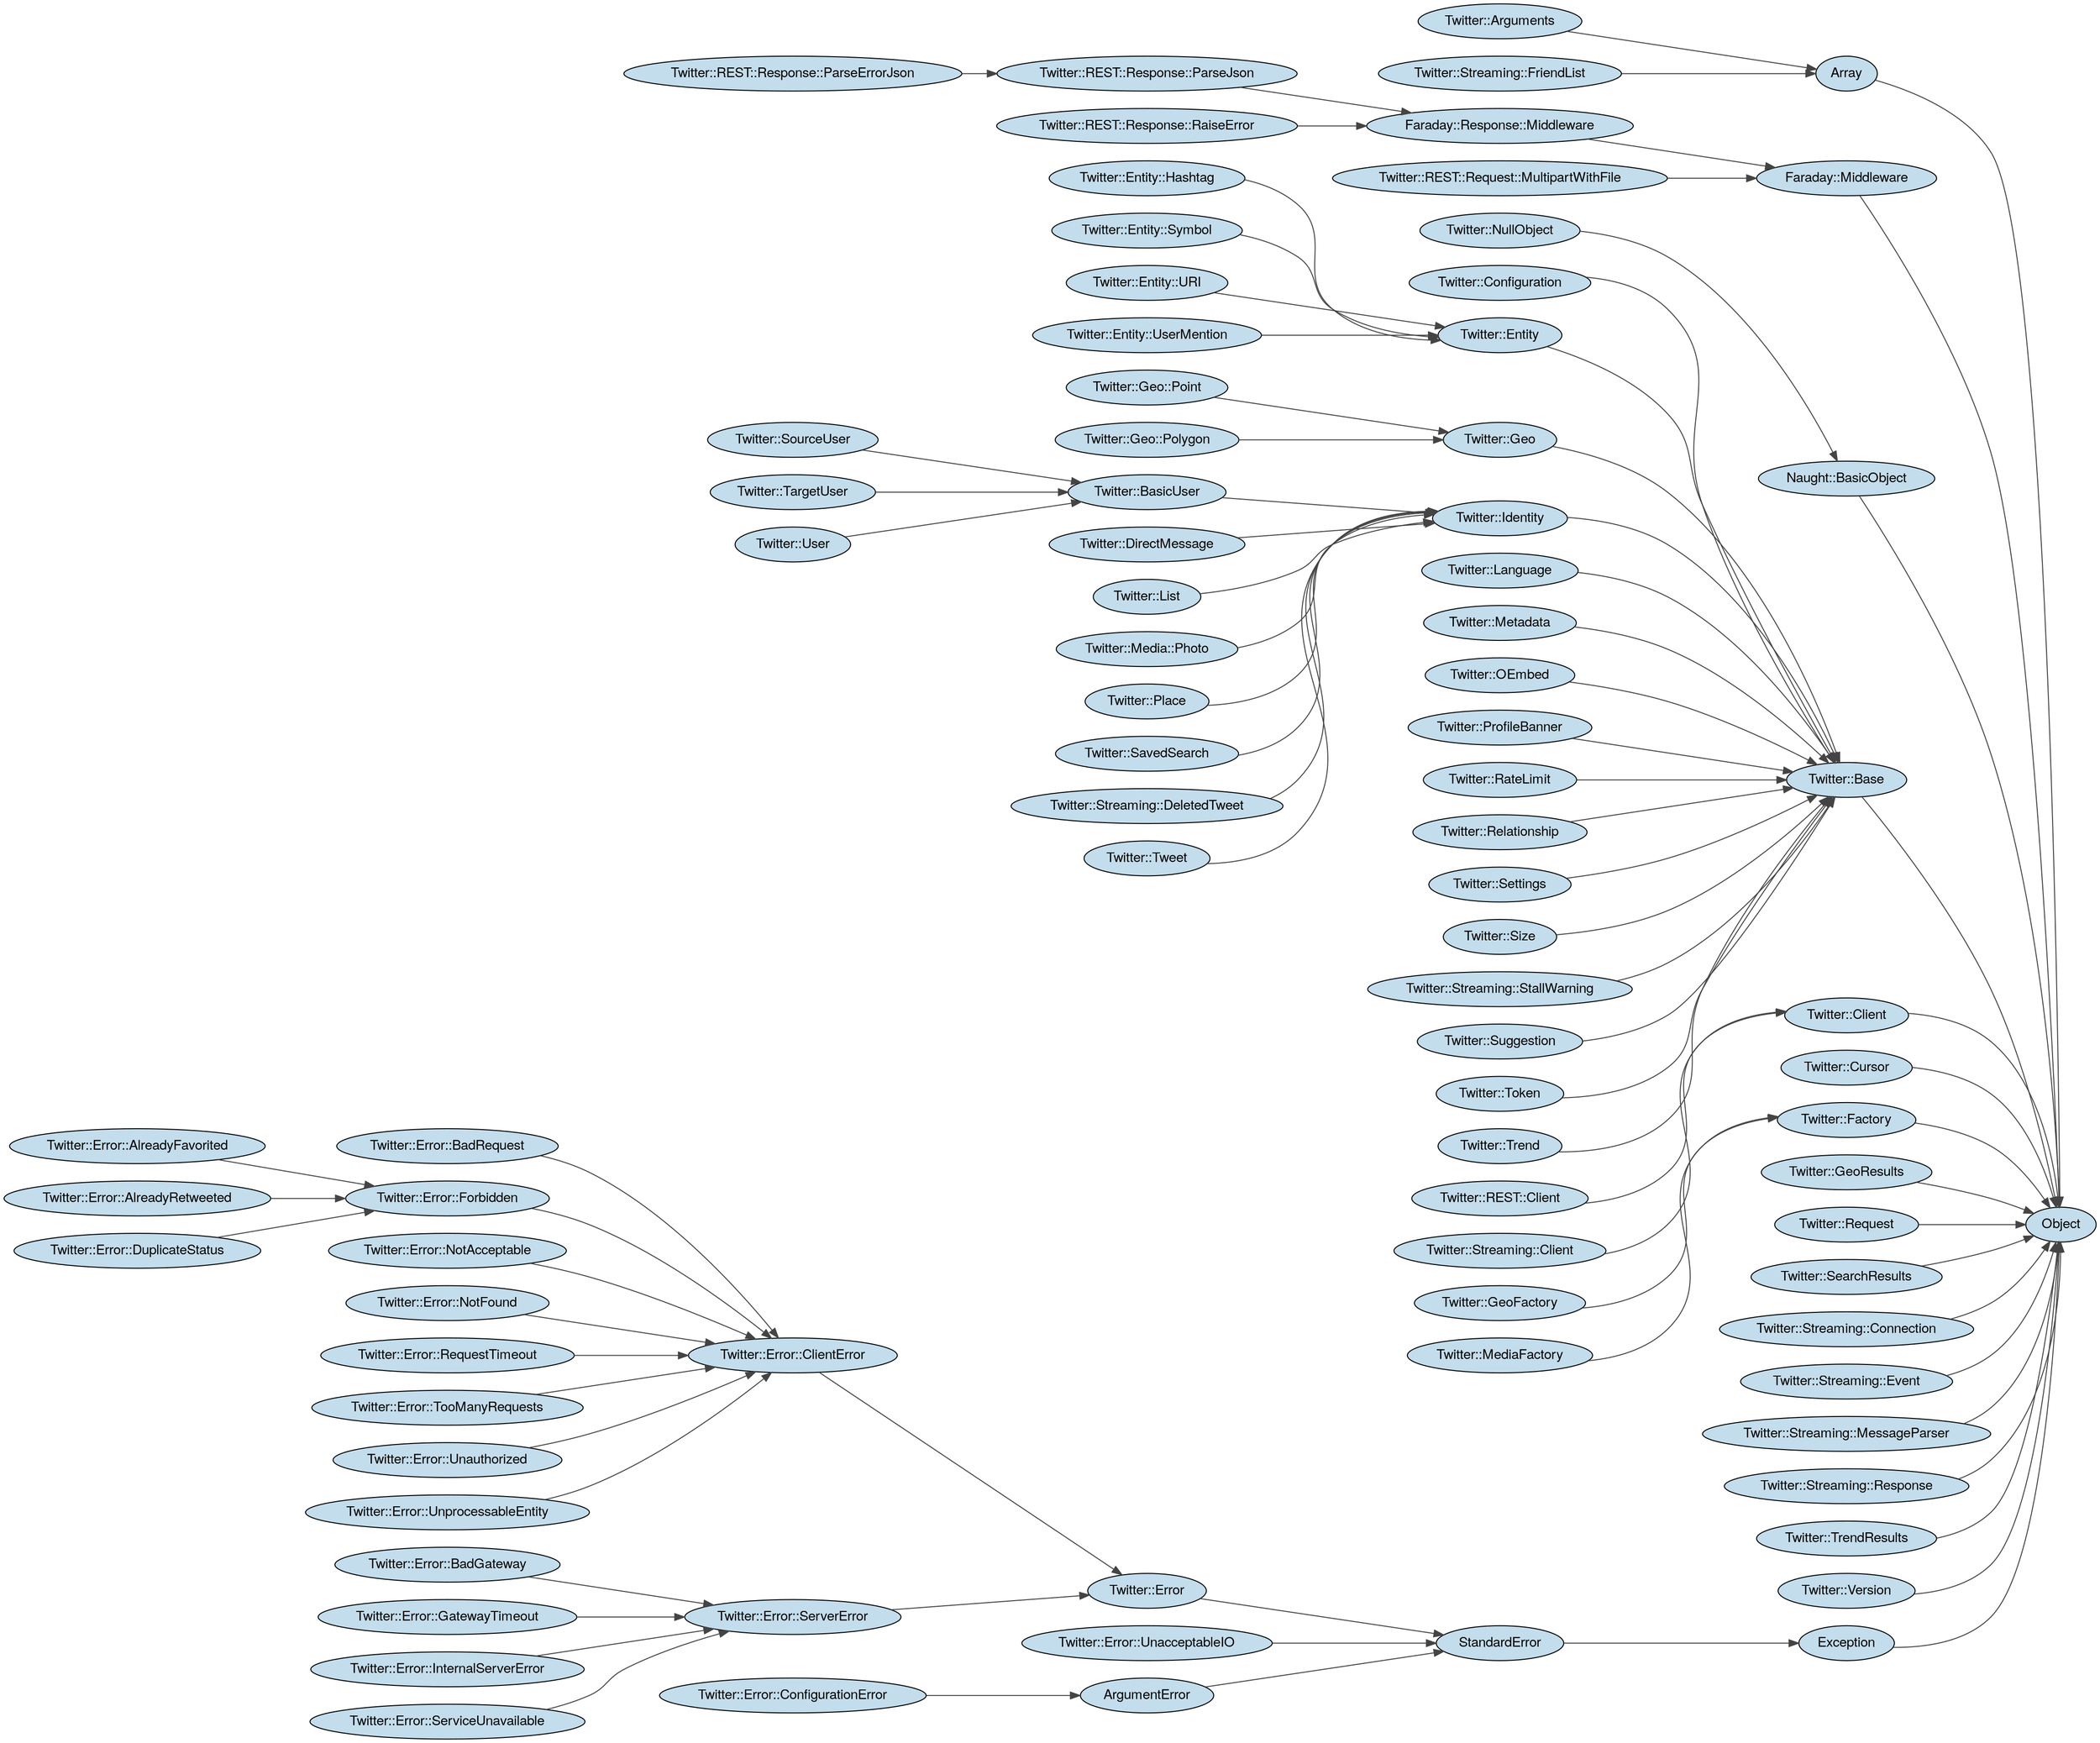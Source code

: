 digraph classes {
	graph [rotate=0, rankdir="LR"]
	node [fillcolor="#c4ddec", style="filled", fontname="Helvetica Neue"]
	edge [color="#444444"]
	ArgumentError [label="ArgumentError"]
	Array [label="Array"]
	Exception [label="Exception"]
	Faraday__Middleware [label="Faraday::Middleware"]
	Faraday__Response__Middleware [label="Faraday::Response::Middleware"]
	Naught__BasicObject [label="Naught::BasicObject"]
	StandardError [label="StandardError"]
	Twitter__Arguments [label="Twitter::Arguments"]
	Twitter__Base [label="Twitter::Base"]
	Twitter__BasicUser [label="Twitter::BasicUser"]
	Twitter__Client [label="Twitter::Client"]
	Twitter__Configuration [label="Twitter::Configuration"]
	Twitter__Cursor [label="Twitter::Cursor"]
	Twitter__DirectMessage [label="Twitter::DirectMessage"]
	Twitter__Entity [label="Twitter::Entity"]
	Twitter__Entity__Hashtag [label="Twitter::Entity::Hashtag"]
	Twitter__Entity__Symbol [label="Twitter::Entity::Symbol"]
	Twitter__Entity__URI [label="Twitter::Entity::URI"]
	Twitter__Entity__UserMention [label="Twitter::Entity::UserMention"]
	Twitter__Error [label="Twitter::Error"]
	Twitter__Error__AlreadyFavorited [label="Twitter::Error::AlreadyFavorited"]
	Twitter__Error__AlreadyRetweeted [label="Twitter::Error::AlreadyRetweeted"]
	Twitter__Error__BadGateway [label="Twitter::Error::BadGateway"]
	Twitter__Error__BadRequest [label="Twitter::Error::BadRequest"]
	Twitter__Error__ClientError [label="Twitter::Error::ClientError"]
	Twitter__Error__ConfigurationError [label="Twitter::Error::ConfigurationError"]
	Twitter__Error__DuplicateStatus [label="Twitter::Error::DuplicateStatus"]
	Twitter__Error__Forbidden [label="Twitter::Error::Forbidden"]
	Twitter__Error__GatewayTimeout [label="Twitter::Error::GatewayTimeout"]
	Twitter__Error__InternalServerError [label="Twitter::Error::InternalServerError"]
	Twitter__Error__NotAcceptable [label="Twitter::Error::NotAcceptable"]
	Twitter__Error__NotFound [label="Twitter::Error::NotFound"]
	Twitter__Error__RequestTimeout [label="Twitter::Error::RequestTimeout"]
	Twitter__Error__ServerError [label="Twitter::Error::ServerError"]
	Twitter__Error__ServiceUnavailable [label="Twitter::Error::ServiceUnavailable"]
	Twitter__Error__TooManyRequests [label="Twitter::Error::TooManyRequests"]
	Twitter__Error__UnacceptableIO [label="Twitter::Error::UnacceptableIO"]
	Twitter__Error__Unauthorized [label="Twitter::Error::Unauthorized"]
	Twitter__Error__UnprocessableEntity [label="Twitter::Error::UnprocessableEntity"]
	Twitter__Factory [label="Twitter::Factory"]
	Twitter__Geo [label="Twitter::Geo"]
	Twitter__GeoFactory [label="Twitter::GeoFactory"]
	Twitter__GeoResults [label="Twitter::GeoResults"]
	Twitter__Geo__Point [label="Twitter::Geo::Point"]
	Twitter__Geo__Polygon [label="Twitter::Geo::Polygon"]
	Twitter__Identity [label="Twitter::Identity"]
	Twitter__Language [label="Twitter::Language"]
	Twitter__List [label="Twitter::List"]
	Twitter__MediaFactory [label="Twitter::MediaFactory"]
	Twitter__Media__Photo [label="Twitter::Media::Photo"]
	Twitter__Metadata [label="Twitter::Metadata"]
	Twitter__NullObject [label="Twitter::NullObject"]
	Twitter__OEmbed [label="Twitter::OEmbed"]
	Twitter__Place [label="Twitter::Place"]
	Twitter__ProfileBanner [label="Twitter::ProfileBanner"]
	Twitter__REST__Client [label="Twitter::REST::Client"]
	Twitter__REST__Request__MultipartWithFile [label="Twitter::REST::Request::MultipartWithFile"]
	Twitter__REST__Response__ParseErrorJson [label="Twitter::REST::Response::ParseErrorJson"]
	Twitter__REST__Response__ParseJson [label="Twitter::REST::Response::ParseJson"]
	Twitter__REST__Response__RaiseError [label="Twitter::REST::Response::RaiseError"]
	Twitter__RateLimit [label="Twitter::RateLimit"]
	Twitter__Relationship [label="Twitter::Relationship"]
	Twitter__Request [label="Twitter::Request"]
	Twitter__SavedSearch [label="Twitter::SavedSearch"]
	Twitter__SearchResults [label="Twitter::SearchResults"]
	Twitter__Settings [label="Twitter::Settings"]
	Twitter__Size [label="Twitter::Size"]
	Twitter__SourceUser [label="Twitter::SourceUser"]
	Twitter__Streaming__Client [label="Twitter::Streaming::Client"]
	Twitter__Streaming__Connection [label="Twitter::Streaming::Connection"]
	Twitter__Streaming__DeletedTweet [label="Twitter::Streaming::DeletedTweet"]
	Twitter__Streaming__Event [label="Twitter::Streaming::Event"]
	Twitter__Streaming__FriendList [label="Twitter::Streaming::FriendList"]
	Twitter__Streaming__MessageParser [label="Twitter::Streaming::MessageParser"]
	Twitter__Streaming__Response [label="Twitter::Streaming::Response"]
	Twitter__Streaming__StallWarning [label="Twitter::Streaming::StallWarning"]
	Twitter__Suggestion [label="Twitter::Suggestion"]
	Twitter__TargetUser [label="Twitter::TargetUser"]
	Twitter__Token [label="Twitter::Token"]
	Twitter__Trend [label="Twitter::Trend"]
	Twitter__TrendResults [label="Twitter::TrendResults"]
	Twitter__Tweet [label="Twitter::Tweet"]
	Twitter__User [label="Twitter::User"]
	Twitter__Version [label="Twitter::Version"]
	ArgumentError -> StandardError
	Array -> Object
	Exception -> Object
	Faraday__Middleware -> Object
	Faraday__Response__Middleware -> Faraday__Middleware
	Naught__BasicObject -> Object
	StandardError -> Exception
	Twitter__Arguments -> Array
	Twitter__Base -> Object
	Twitter__BasicUser -> Twitter__Identity
	Twitter__Client -> Object
	Twitter__Configuration -> Twitter__Base
	Twitter__Cursor -> Object
	Twitter__DirectMessage -> Twitter__Identity
	Twitter__Entity -> Twitter__Base
	Twitter__Entity__Hashtag -> Twitter__Entity
	Twitter__Entity__Symbol -> Twitter__Entity
	Twitter__Entity__URI -> Twitter__Entity
	Twitter__Entity__UserMention -> Twitter__Entity
	Twitter__Error -> StandardError
	Twitter__Error__AlreadyFavorited -> Twitter__Error__Forbidden
	Twitter__Error__AlreadyRetweeted -> Twitter__Error__Forbidden
	Twitter__Error__BadGateway -> Twitter__Error__ServerError
	Twitter__Error__BadRequest -> Twitter__Error__ClientError
	Twitter__Error__ClientError -> Twitter__Error
	Twitter__Error__ConfigurationError -> ArgumentError
	Twitter__Error__DuplicateStatus -> Twitter__Error__Forbidden
	Twitter__Error__Forbidden -> Twitter__Error__ClientError
	Twitter__Error__GatewayTimeout -> Twitter__Error__ServerError
	Twitter__Error__InternalServerError -> Twitter__Error__ServerError
	Twitter__Error__NotAcceptable -> Twitter__Error__ClientError
	Twitter__Error__NotFound -> Twitter__Error__ClientError
	Twitter__Error__RequestTimeout -> Twitter__Error__ClientError
	Twitter__Error__ServerError -> Twitter__Error
	Twitter__Error__ServiceUnavailable -> Twitter__Error__ServerError
	Twitter__Error__TooManyRequests -> Twitter__Error__ClientError
	Twitter__Error__UnacceptableIO -> StandardError
	Twitter__Error__Unauthorized -> Twitter__Error__ClientError
	Twitter__Error__UnprocessableEntity -> Twitter__Error__ClientError
	Twitter__Factory -> Object
	Twitter__Geo -> Twitter__Base
	Twitter__GeoFactory -> Twitter__Factory
	Twitter__GeoResults -> Object
	Twitter__Geo__Point -> Twitter__Geo
	Twitter__Geo__Polygon -> Twitter__Geo
	Twitter__Identity -> Twitter__Base
	Twitter__Language -> Twitter__Base
	Twitter__List -> Twitter__Identity
	Twitter__MediaFactory -> Twitter__Factory
	Twitter__Media__Photo -> Twitter__Identity
	Twitter__Metadata -> Twitter__Base
	Twitter__NullObject -> Naught__BasicObject
	Twitter__OEmbed -> Twitter__Base
	Twitter__Place -> Twitter__Identity
	Twitter__ProfileBanner -> Twitter__Base
	Twitter__REST__Client -> Twitter__Client
	Twitter__REST__Request__MultipartWithFile -> Faraday__Middleware
	Twitter__REST__Response__ParseErrorJson -> Twitter__REST__Response__ParseJson
	Twitter__REST__Response__ParseJson -> Faraday__Response__Middleware
	Twitter__REST__Response__RaiseError -> Faraday__Response__Middleware
	Twitter__RateLimit -> Twitter__Base
	Twitter__Relationship -> Twitter__Base
	Twitter__Request -> Object
	Twitter__SavedSearch -> Twitter__Identity
	Twitter__SearchResults -> Object
	Twitter__Settings -> Twitter__Base
	Twitter__Size -> Twitter__Base
	Twitter__SourceUser -> Twitter__BasicUser
	Twitter__Streaming__Client -> Twitter__Client
	Twitter__Streaming__Connection -> Object
	Twitter__Streaming__DeletedTweet -> Twitter__Identity
	Twitter__Streaming__Event -> Object
	Twitter__Streaming__FriendList -> Array
	Twitter__Streaming__MessageParser -> Object
	Twitter__Streaming__Response -> Object
	Twitter__Streaming__StallWarning -> Twitter__Base
	Twitter__Suggestion -> Twitter__Base
	Twitter__TargetUser -> Twitter__BasicUser
	Twitter__Token -> Twitter__Base
	Twitter__Trend -> Twitter__Base
	Twitter__TrendResults -> Object
	Twitter__Tweet -> Twitter__Identity
	Twitter__User -> Twitter__BasicUser
	Twitter__Version -> Object
}
